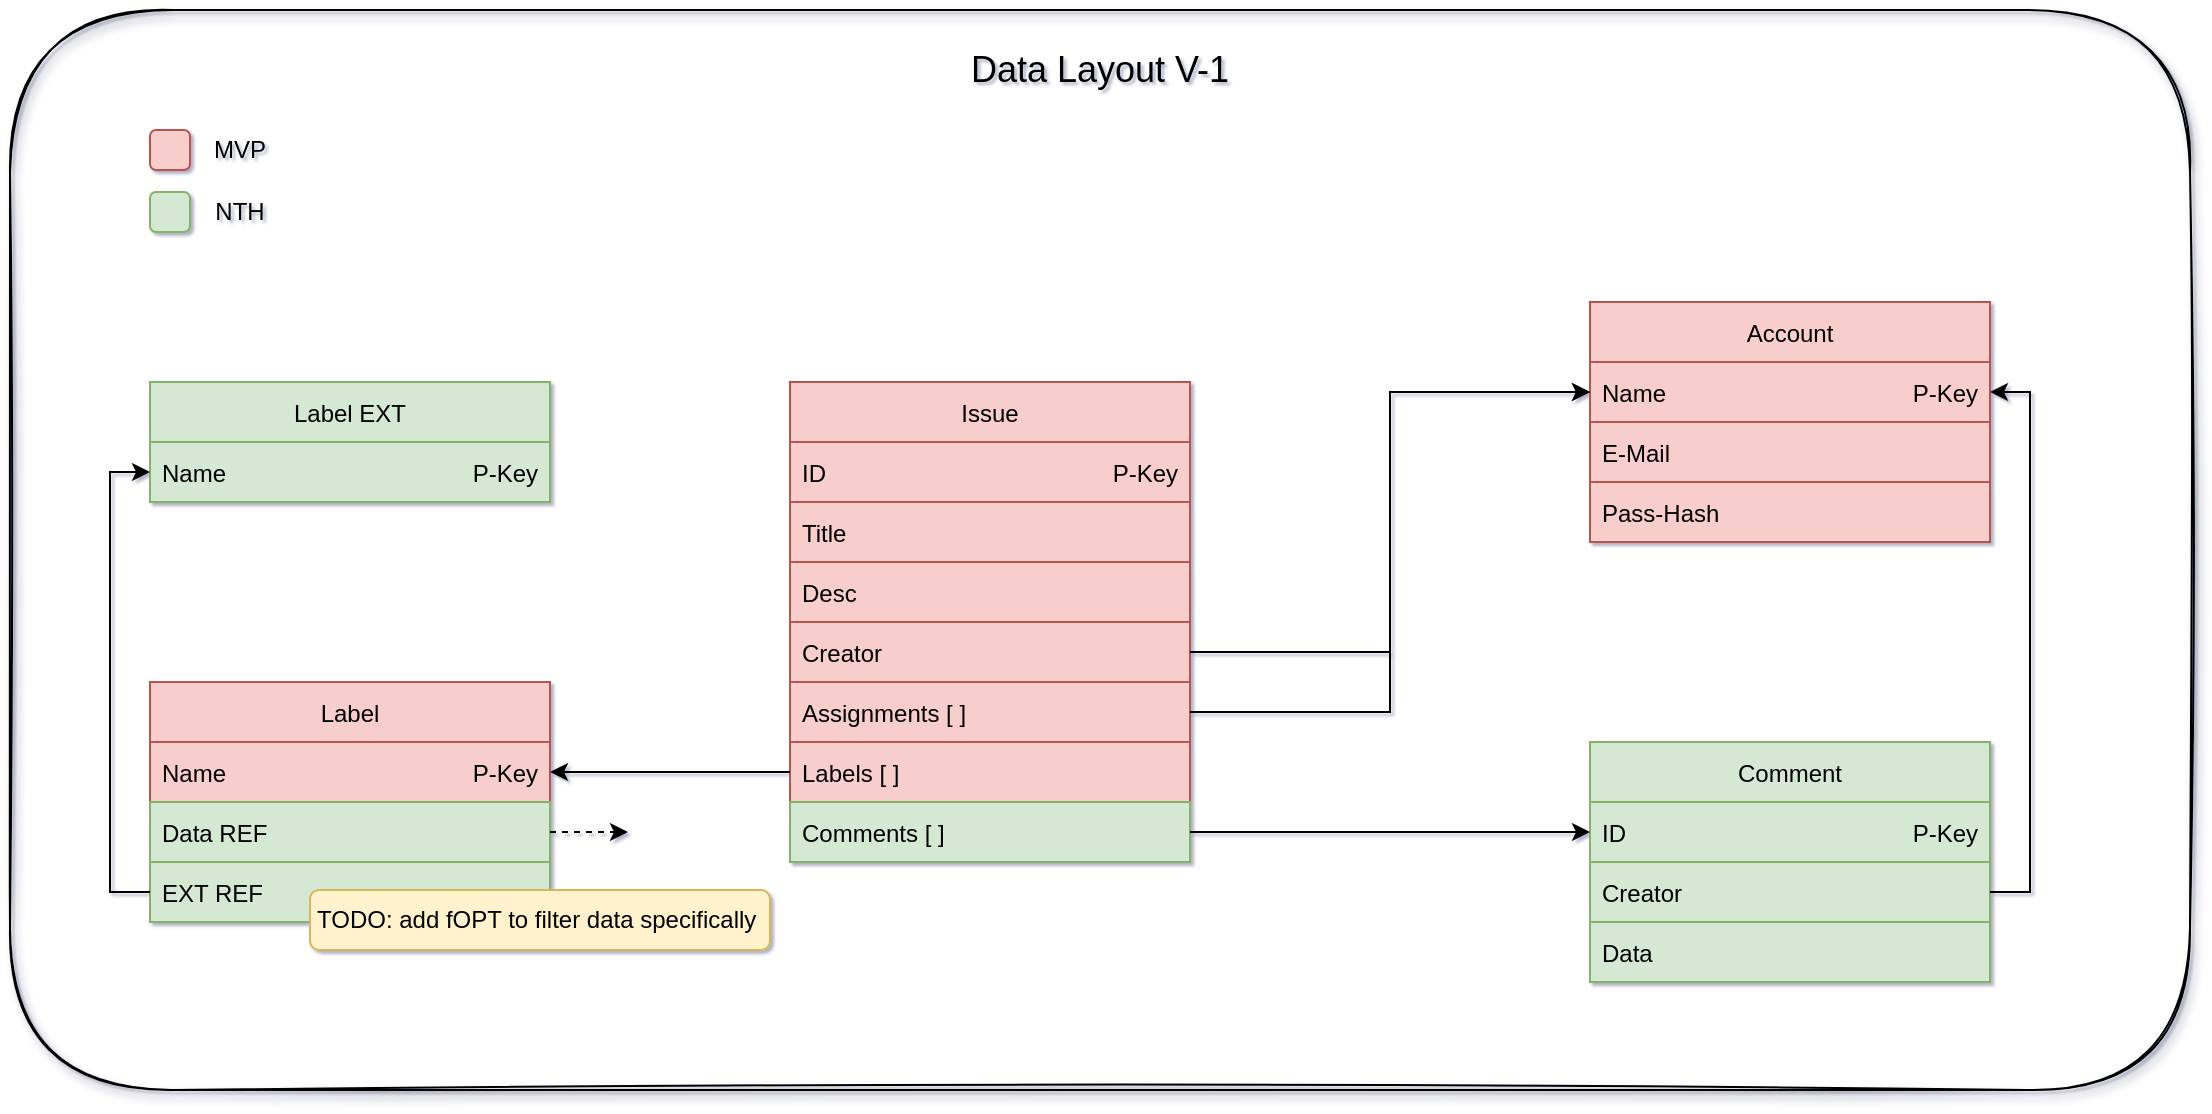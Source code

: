 <mxfile version="20.3.0" type="device"><diagram id="ikag5fUbpsoQiSQibrZU" name="Seite-1"><mxGraphModel dx="2212" dy="1192" grid="1" gridSize="10" guides="1" tooltips="1" connect="1" arrows="1" fold="1" page="0" pageScale="1" pageWidth="827" pageHeight="1169" math="0" shadow="1"><root><mxCell id="0"/><mxCell id="1" parent="0"/><mxCell id="mYfxxWCHPtXtUZ4lxoGE-47" value="" style="rounded=1;whiteSpace=wrap;html=1;hachureGap=4;fontFamily=Architects Daughter;fontSource=https%3A%2F%2Ffonts.googleapis.com%2Fcss%3Ffamily%3DArchitects%2BDaughter;fontSize=20;glass=0;sketch=1;shadow=1;fillColor=none;movable=0;resizable=1;pointerEvents=0;" parent="1" vertex="1"><mxGeometry x="-310" y="-20" width="1090" height="540" as="geometry"/></mxCell><mxCell id="mYfxxWCHPtXtUZ4lxoGE-2" value="Account" style="swimlane;fontStyle=0;childLayout=stackLayout;horizontal=1;startSize=30;horizontalStack=0;resizeParent=1;resizeParentMax=0;resizeLast=0;collapsible=1;marginBottom=0;swimlaneFillColor=default;fillColor=#f8cecc;strokeColor=#b85450;" parent="1" vertex="1"><mxGeometry x="480" y="126" width="200" height="120" as="geometry"/></mxCell><mxCell id="mYfxxWCHPtXtUZ4lxoGE-3" value="Name                                     P-Key" style="text;strokeColor=#b85450;fillColor=#f8cecc;align=left;verticalAlign=middle;spacingLeft=4;spacingRight=4;overflow=hidden;points=[[0,0.5],[1,0.5]];portConstraint=eastwest;rotatable=0;" parent="mYfxxWCHPtXtUZ4lxoGE-2" vertex="1"><mxGeometry y="30" width="200" height="30" as="geometry"/></mxCell><mxCell id="mYfxxWCHPtXtUZ4lxoGE-4" value="E-Mail" style="text;strokeColor=#b85450;fillColor=#f8cecc;align=left;verticalAlign=middle;spacingLeft=4;spacingRight=4;overflow=hidden;points=[[0,0.5],[1,0.5]];portConstraint=eastwest;rotatable=0;" parent="mYfxxWCHPtXtUZ4lxoGE-2" vertex="1"><mxGeometry y="60" width="200" height="30" as="geometry"/></mxCell><mxCell id="mYfxxWCHPtXtUZ4lxoGE-5" value="Pass-Hash" style="text;strokeColor=#b85450;fillColor=#f8cecc;align=left;verticalAlign=middle;spacingLeft=4;spacingRight=4;overflow=hidden;points=[[0,0.5],[1,0.5]];portConstraint=eastwest;rotatable=0;" parent="mYfxxWCHPtXtUZ4lxoGE-2" vertex="1"><mxGeometry y="90" width="200" height="30" as="geometry"/></mxCell><mxCell id="mYfxxWCHPtXtUZ4lxoGE-10" value="Issue" style="swimlane;fontStyle=0;childLayout=stackLayout;horizontal=1;startSize=30;horizontalStack=0;resizeParent=1;resizeParentMax=0;resizeLast=0;collapsible=1;marginBottom=0;swimlaneFillColor=default;fillColor=#f8cecc;strokeColor=#b85450;" parent="1" vertex="1"><mxGeometry x="80" y="166" width="200" height="240" as="geometry"/></mxCell><mxCell id="mYfxxWCHPtXtUZ4lxoGE-11" value="ID                                           P-Key" style="text;strokeColor=#b85450;fillColor=#f8cecc;align=left;verticalAlign=middle;spacingLeft=4;spacingRight=4;overflow=hidden;points=[[0,0.5],[1,0.5]];portConstraint=eastwest;rotatable=0;" parent="mYfxxWCHPtXtUZ4lxoGE-10" vertex="1"><mxGeometry y="30" width="200" height="30" as="geometry"/></mxCell><mxCell id="mYfxxWCHPtXtUZ4lxoGE-12" value="Title" style="text;strokeColor=#b85450;fillColor=#f8cecc;align=left;verticalAlign=middle;spacingLeft=4;spacingRight=4;overflow=hidden;points=[[0,0.5],[1,0.5]];portConstraint=eastwest;rotatable=0;" parent="mYfxxWCHPtXtUZ4lxoGE-10" vertex="1"><mxGeometry y="60" width="200" height="30" as="geometry"/></mxCell><mxCell id="mYfxxWCHPtXtUZ4lxoGE-13" value="Desc" style="text;strokeColor=#b85450;fillColor=#f8cecc;align=left;verticalAlign=middle;spacingLeft=4;spacingRight=4;overflow=hidden;points=[[0,0.5],[1,0.5]];portConstraint=eastwest;rotatable=0;" parent="mYfxxWCHPtXtUZ4lxoGE-10" vertex="1"><mxGeometry y="90" width="200" height="30" as="geometry"/></mxCell><mxCell id="mYfxxWCHPtXtUZ4lxoGE-15" value="Creator" style="text;strokeColor=#b85450;fillColor=#f8cecc;align=left;verticalAlign=middle;spacingLeft=4;spacingRight=4;overflow=hidden;points=[[0,0.5],[1,0.5]];portConstraint=eastwest;rotatable=0;" parent="mYfxxWCHPtXtUZ4lxoGE-10" vertex="1"><mxGeometry y="120" width="200" height="30" as="geometry"/></mxCell><mxCell id="mYfxxWCHPtXtUZ4lxoGE-16" value="Assignments [ ]" style="text;strokeColor=#b85450;fillColor=#f8cecc;align=left;verticalAlign=middle;spacingLeft=4;spacingRight=4;overflow=hidden;points=[[0,0.5],[1,0.5]];portConstraint=eastwest;rotatable=0;" parent="mYfxxWCHPtXtUZ4lxoGE-10" vertex="1"><mxGeometry y="150" width="200" height="30" as="geometry"/></mxCell><mxCell id="mYfxxWCHPtXtUZ4lxoGE-14" value="Labels [ ]" style="text;strokeColor=#b85450;fillColor=#f8cecc;align=left;verticalAlign=middle;spacingLeft=4;spacingRight=4;overflow=hidden;points=[[0,0.5],[1,0.5]];portConstraint=eastwest;rotatable=0;" parent="mYfxxWCHPtXtUZ4lxoGE-10" vertex="1"><mxGeometry y="180" width="200" height="30" as="geometry"/></mxCell><mxCell id="mYfxxWCHPtXtUZ4lxoGE-42" value="Comments [ ]" style="text;strokeColor=#82b366;fillColor=#d5e8d4;align=left;verticalAlign=middle;spacingLeft=4;spacingRight=4;overflow=hidden;points=[[0,0.5],[1,0.5]];portConstraint=eastwest;rotatable=0;" parent="mYfxxWCHPtXtUZ4lxoGE-10" vertex="1"><mxGeometry y="210" width="200" height="30" as="geometry"/></mxCell><mxCell id="mYfxxWCHPtXtUZ4lxoGE-17" value="Label" style="swimlane;fontStyle=0;childLayout=stackLayout;horizontal=1;startSize=30;horizontalStack=0;resizeParent=1;resizeParentMax=0;resizeLast=0;collapsible=1;marginBottom=0;swimlaneFillColor=default;fillColor=#f8cecc;strokeColor=#b85450;" parent="1" vertex="1"><mxGeometry x="-240" y="316" width="200" height="120" as="geometry"/></mxCell><mxCell id="mYfxxWCHPtXtUZ4lxoGE-18" value="Name                                     P-Key" style="text;strokeColor=#b85450;fillColor=#f8cecc;align=left;verticalAlign=middle;spacingLeft=4;spacingRight=4;overflow=hidden;points=[[0,0.5],[1,0.5]];portConstraint=eastwest;rotatable=0;" parent="mYfxxWCHPtXtUZ4lxoGE-17" vertex="1"><mxGeometry y="30" width="200" height="30" as="geometry"/></mxCell><mxCell id="mYfxxWCHPtXtUZ4lxoGE-49" value="Data REF" style="text;strokeColor=#82b366;fillColor=#d5e8d4;align=left;verticalAlign=middle;spacingLeft=4;spacingRight=4;overflow=hidden;points=[[0,0.5],[1,0.5]];portConstraint=eastwest;rotatable=0;" parent="mYfxxWCHPtXtUZ4lxoGE-17" vertex="1"><mxGeometry y="60" width="200" height="30" as="geometry"/></mxCell><mxCell id="mYfxxWCHPtXtUZ4lxoGE-19" value="EXT REF" style="text;strokeColor=#82b366;fillColor=#d5e8d4;align=left;verticalAlign=middle;spacingLeft=4;spacingRight=4;overflow=hidden;points=[[0,0.5],[1,0.5]];portConstraint=eastwest;rotatable=0;" parent="mYfxxWCHPtXtUZ4lxoGE-17" vertex="1"><mxGeometry y="90" width="200" height="30" as="geometry"/></mxCell><mxCell id="mYfxxWCHPtXtUZ4lxoGE-23" style="edgeStyle=orthogonalEdgeStyle;rounded=0;orthogonalLoop=1;jettySize=auto;html=1;exitX=0;exitY=0.5;exitDx=0;exitDy=0;entryX=1;entryY=0.5;entryDx=0;entryDy=0;" parent="1" source="mYfxxWCHPtXtUZ4lxoGE-14" target="mYfxxWCHPtXtUZ4lxoGE-18" edge="1"><mxGeometry relative="1" as="geometry"/></mxCell><mxCell id="mYfxxWCHPtXtUZ4lxoGE-24" style="edgeStyle=orthogonalEdgeStyle;rounded=0;orthogonalLoop=1;jettySize=auto;html=1;exitX=1;exitY=0.5;exitDx=0;exitDy=0;entryX=0;entryY=0.5;entryDx=0;entryDy=0;" parent="1" source="mYfxxWCHPtXtUZ4lxoGE-15" target="mYfxxWCHPtXtUZ4lxoGE-3" edge="1"><mxGeometry relative="1" as="geometry"/></mxCell><mxCell id="mYfxxWCHPtXtUZ4lxoGE-25" style="edgeStyle=orthogonalEdgeStyle;rounded=0;orthogonalLoop=1;jettySize=auto;html=1;exitX=1;exitY=0.5;exitDx=0;exitDy=0;entryX=0;entryY=0.5;entryDx=0;entryDy=0;" parent="1" source="mYfxxWCHPtXtUZ4lxoGE-16" target="mYfxxWCHPtXtUZ4lxoGE-3" edge="1"><mxGeometry relative="1" as="geometry"/></mxCell><mxCell id="mYfxxWCHPtXtUZ4lxoGE-26" value="Label EXT" style="swimlane;fontStyle=0;childLayout=stackLayout;horizontal=1;startSize=30;horizontalStack=0;resizeParent=1;resizeParentMax=0;resizeLast=0;collapsible=1;marginBottom=0;swimlaneFillColor=default;fillColor=#d5e8d4;strokeColor=#82b366;" parent="1" vertex="1"><mxGeometry x="-240" y="166" width="200" height="60" as="geometry"/></mxCell><mxCell id="mYfxxWCHPtXtUZ4lxoGE-27" value="Name                                     P-Key" style="text;strokeColor=#82b366;fillColor=#d5e8d4;align=left;verticalAlign=middle;spacingLeft=4;spacingRight=4;overflow=hidden;points=[[0,0.5],[1,0.5]];portConstraint=eastwest;rotatable=0;" parent="mYfxxWCHPtXtUZ4lxoGE-26" vertex="1"><mxGeometry y="30" width="200" height="30" as="geometry"/></mxCell><mxCell id="mYfxxWCHPtXtUZ4lxoGE-29" style="edgeStyle=orthogonalEdgeStyle;rounded=0;orthogonalLoop=1;jettySize=auto;html=1;exitX=0;exitY=0.5;exitDx=0;exitDy=0;entryX=0;entryY=0.5;entryDx=0;entryDy=0;" parent="1" source="mYfxxWCHPtXtUZ4lxoGE-19" target="mYfxxWCHPtXtUZ4lxoGE-27" edge="1"><mxGeometry relative="1" as="geometry"/></mxCell><mxCell id="mYfxxWCHPtXtUZ4lxoGE-34" value="Comment" style="swimlane;fontStyle=0;childLayout=stackLayout;horizontal=1;startSize=30;horizontalStack=0;resizeParent=1;resizeParentMax=0;resizeLast=0;collapsible=1;marginBottom=0;swimlaneFillColor=default;fillColor=#d5e8d4;strokeColor=#82b366;" parent="1" vertex="1"><mxGeometry x="480" y="346" width="200" height="120" as="geometry"/></mxCell><mxCell id="mYfxxWCHPtXtUZ4lxoGE-35" value="ID                                           P-Key" style="text;strokeColor=#82b366;fillColor=#d5e8d4;align=left;verticalAlign=middle;spacingLeft=4;spacingRight=4;overflow=hidden;points=[[0,0.5],[1,0.5]];portConstraint=eastwest;rotatable=0;" parent="mYfxxWCHPtXtUZ4lxoGE-34" vertex="1"><mxGeometry y="30" width="200" height="30" as="geometry"/></mxCell><mxCell id="mYfxxWCHPtXtUZ4lxoGE-36" value="Creator" style="text;strokeColor=#82b366;fillColor=#d5e8d4;align=left;verticalAlign=middle;spacingLeft=4;spacingRight=4;overflow=hidden;points=[[0,0.5],[1,0.5]];portConstraint=eastwest;rotatable=0;" parent="mYfxxWCHPtXtUZ4lxoGE-34" vertex="1"><mxGeometry y="60" width="200" height="30" as="geometry"/></mxCell><mxCell id="mYfxxWCHPtXtUZ4lxoGE-37" value="Data" style="text;strokeColor=#82b366;fillColor=#d5e8d4;align=left;verticalAlign=middle;spacingLeft=4;spacingRight=4;overflow=hidden;points=[[0,0.5],[1,0.5]];portConstraint=eastwest;rotatable=0;" parent="mYfxxWCHPtXtUZ4lxoGE-34" vertex="1"><mxGeometry y="90" width="200" height="30" as="geometry"/></mxCell><mxCell id="mYfxxWCHPtXtUZ4lxoGE-38" value="" style="rounded=1;whiteSpace=wrap;html=1;strokeColor=#b85450;fillColor=#f8cecc;" parent="1" vertex="1"><mxGeometry x="-240" y="40" width="20" height="20" as="geometry"/></mxCell><mxCell id="mYfxxWCHPtXtUZ4lxoGE-39" value="MVP" style="text;html=1;strokeColor=none;fillColor=none;align=center;verticalAlign=middle;whiteSpace=wrap;rounded=0;" parent="1" vertex="1"><mxGeometry x="-220" y="40" width="50" height="20" as="geometry"/></mxCell><mxCell id="mYfxxWCHPtXtUZ4lxoGE-40" value="" style="rounded=1;whiteSpace=wrap;html=1;strokeColor=#82b366;fillColor=#d5e8d4;" parent="1" vertex="1"><mxGeometry x="-240" y="71" width="20" height="20" as="geometry"/></mxCell><mxCell id="mYfxxWCHPtXtUZ4lxoGE-41" value="NTH" style="text;html=1;strokeColor=none;fillColor=none;align=center;verticalAlign=middle;whiteSpace=wrap;rounded=0;" parent="1" vertex="1"><mxGeometry x="-220" y="71" width="50" height="20" as="geometry"/></mxCell><mxCell id="mYfxxWCHPtXtUZ4lxoGE-43" style="edgeStyle=orthogonalEdgeStyle;rounded=0;orthogonalLoop=1;jettySize=auto;html=1;exitX=1;exitY=0.5;exitDx=0;exitDy=0;entryX=0;entryY=0.5;entryDx=0;entryDy=0;" parent="1" source="mYfxxWCHPtXtUZ4lxoGE-42" target="mYfxxWCHPtXtUZ4lxoGE-35" edge="1"><mxGeometry relative="1" as="geometry"/></mxCell><mxCell id="mYfxxWCHPtXtUZ4lxoGE-44" style="edgeStyle=orthogonalEdgeStyle;rounded=0;orthogonalLoop=1;jettySize=auto;html=1;exitX=1;exitY=0.5;exitDx=0;exitDy=0;entryX=1;entryY=0.5;entryDx=0;entryDy=0;" parent="1" source="mYfxxWCHPtXtUZ4lxoGE-36" target="mYfxxWCHPtXtUZ4lxoGE-3" edge="1"><mxGeometry relative="1" as="geometry"/></mxCell><mxCell id="mYfxxWCHPtXtUZ4lxoGE-45" value="Data Layout V-1" style="text;html=1;strokeColor=none;fillColor=none;align=center;verticalAlign=middle;whiteSpace=wrap;rounded=0;fontSize=18;" parent="1" vertex="1"><mxGeometry x="-310" y="-20" width="1090" height="60" as="geometry"/></mxCell><mxCell id="mYfxxWCHPtXtUZ4lxoGE-51" style="edgeStyle=orthogonalEdgeStyle;rounded=0;orthogonalLoop=1;jettySize=auto;html=1;exitX=1;exitY=0.5;exitDx=0;exitDy=0;dashed=1;" parent="1" source="mYfxxWCHPtXtUZ4lxoGE-49" edge="1"><mxGeometry relative="1" as="geometry"><mxPoint x="90" y="371" as="sourcePoint"/><mxPoint x="-1" y="391" as="targetPoint"/></mxGeometry></mxCell><mxCell id="jWievO1e841sdDCASIuf-1" value="TODO: add fOPT to filter data specifically&amp;nbsp;" style="text;html=1;align=center;verticalAlign=middle;whiteSpace=wrap;rounded=1;fillColor=#fff2cc;strokeColor=#d6b656;" parent="1" vertex="1"><mxGeometry x="-160" y="420" width="230" height="30" as="geometry"/></mxCell></root></mxGraphModel></diagram></mxfile>